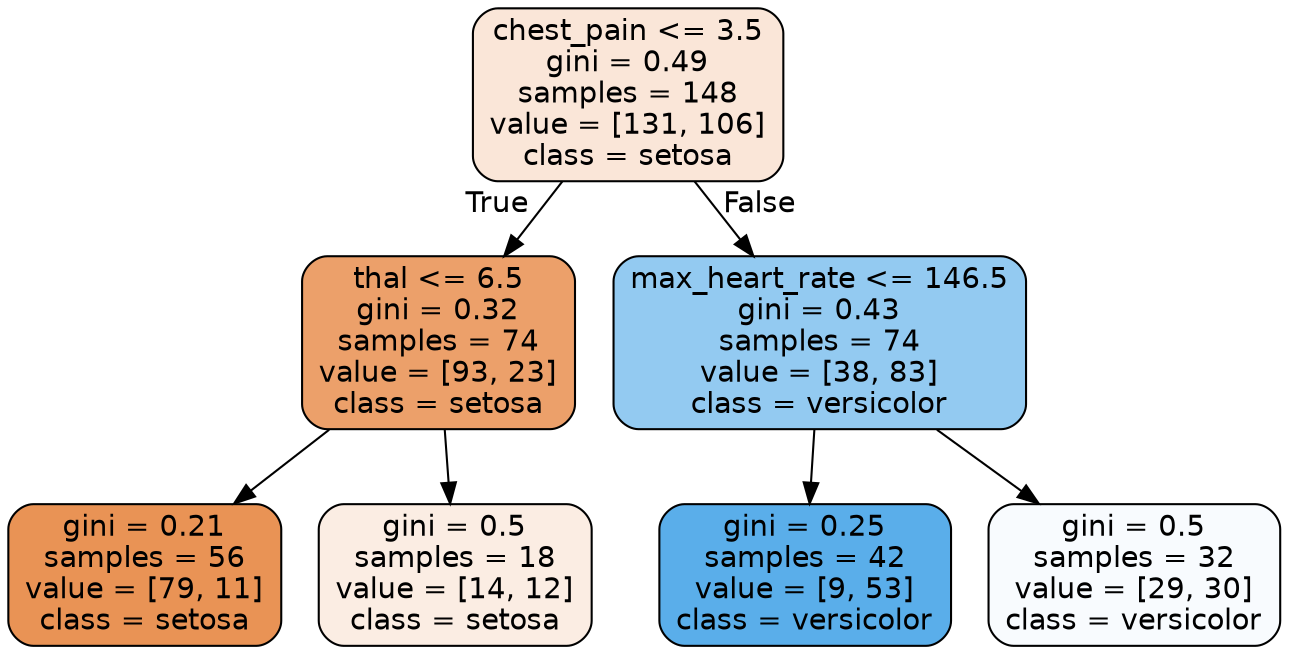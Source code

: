digraph Tree {
node [shape=box, style="filled, rounded", color="black", fontname=helvetica] ;
edge [fontname=helvetica] ;
0 [label="chest_pain <= 3.5\ngini = 0.49\nsamples = 148\nvalue = [131, 106]\nclass = setosa", fillcolor="#e5813931"] ;
1 [label="thal <= 6.5\ngini = 0.32\nsamples = 74\nvalue = [93, 23]\nclass = setosa", fillcolor="#e58139c0"] ;
0 -> 1 [labeldistance=2.5, labelangle=45, headlabel="True"] ;
2 [label="gini = 0.21\nsamples = 56\nvalue = [79, 11]\nclass = setosa", fillcolor="#e58139db"] ;
1 -> 2 ;
3 [label="gini = 0.5\nsamples = 18\nvalue = [14, 12]\nclass = setosa", fillcolor="#e5813924"] ;
1 -> 3 ;
4 [label="max_heart_rate <= 146.5\ngini = 0.43\nsamples = 74\nvalue = [38, 83]\nclass = versicolor", fillcolor="#399de58a"] ;
0 -> 4 [labeldistance=2.5, labelangle=-45, headlabel="False"] ;
5 [label="gini = 0.25\nsamples = 42\nvalue = [9, 53]\nclass = versicolor", fillcolor="#399de5d4"] ;
4 -> 5 ;
6 [label="gini = 0.5\nsamples = 32\nvalue = [29, 30]\nclass = versicolor", fillcolor="#399de508"] ;
4 -> 6 ;
}